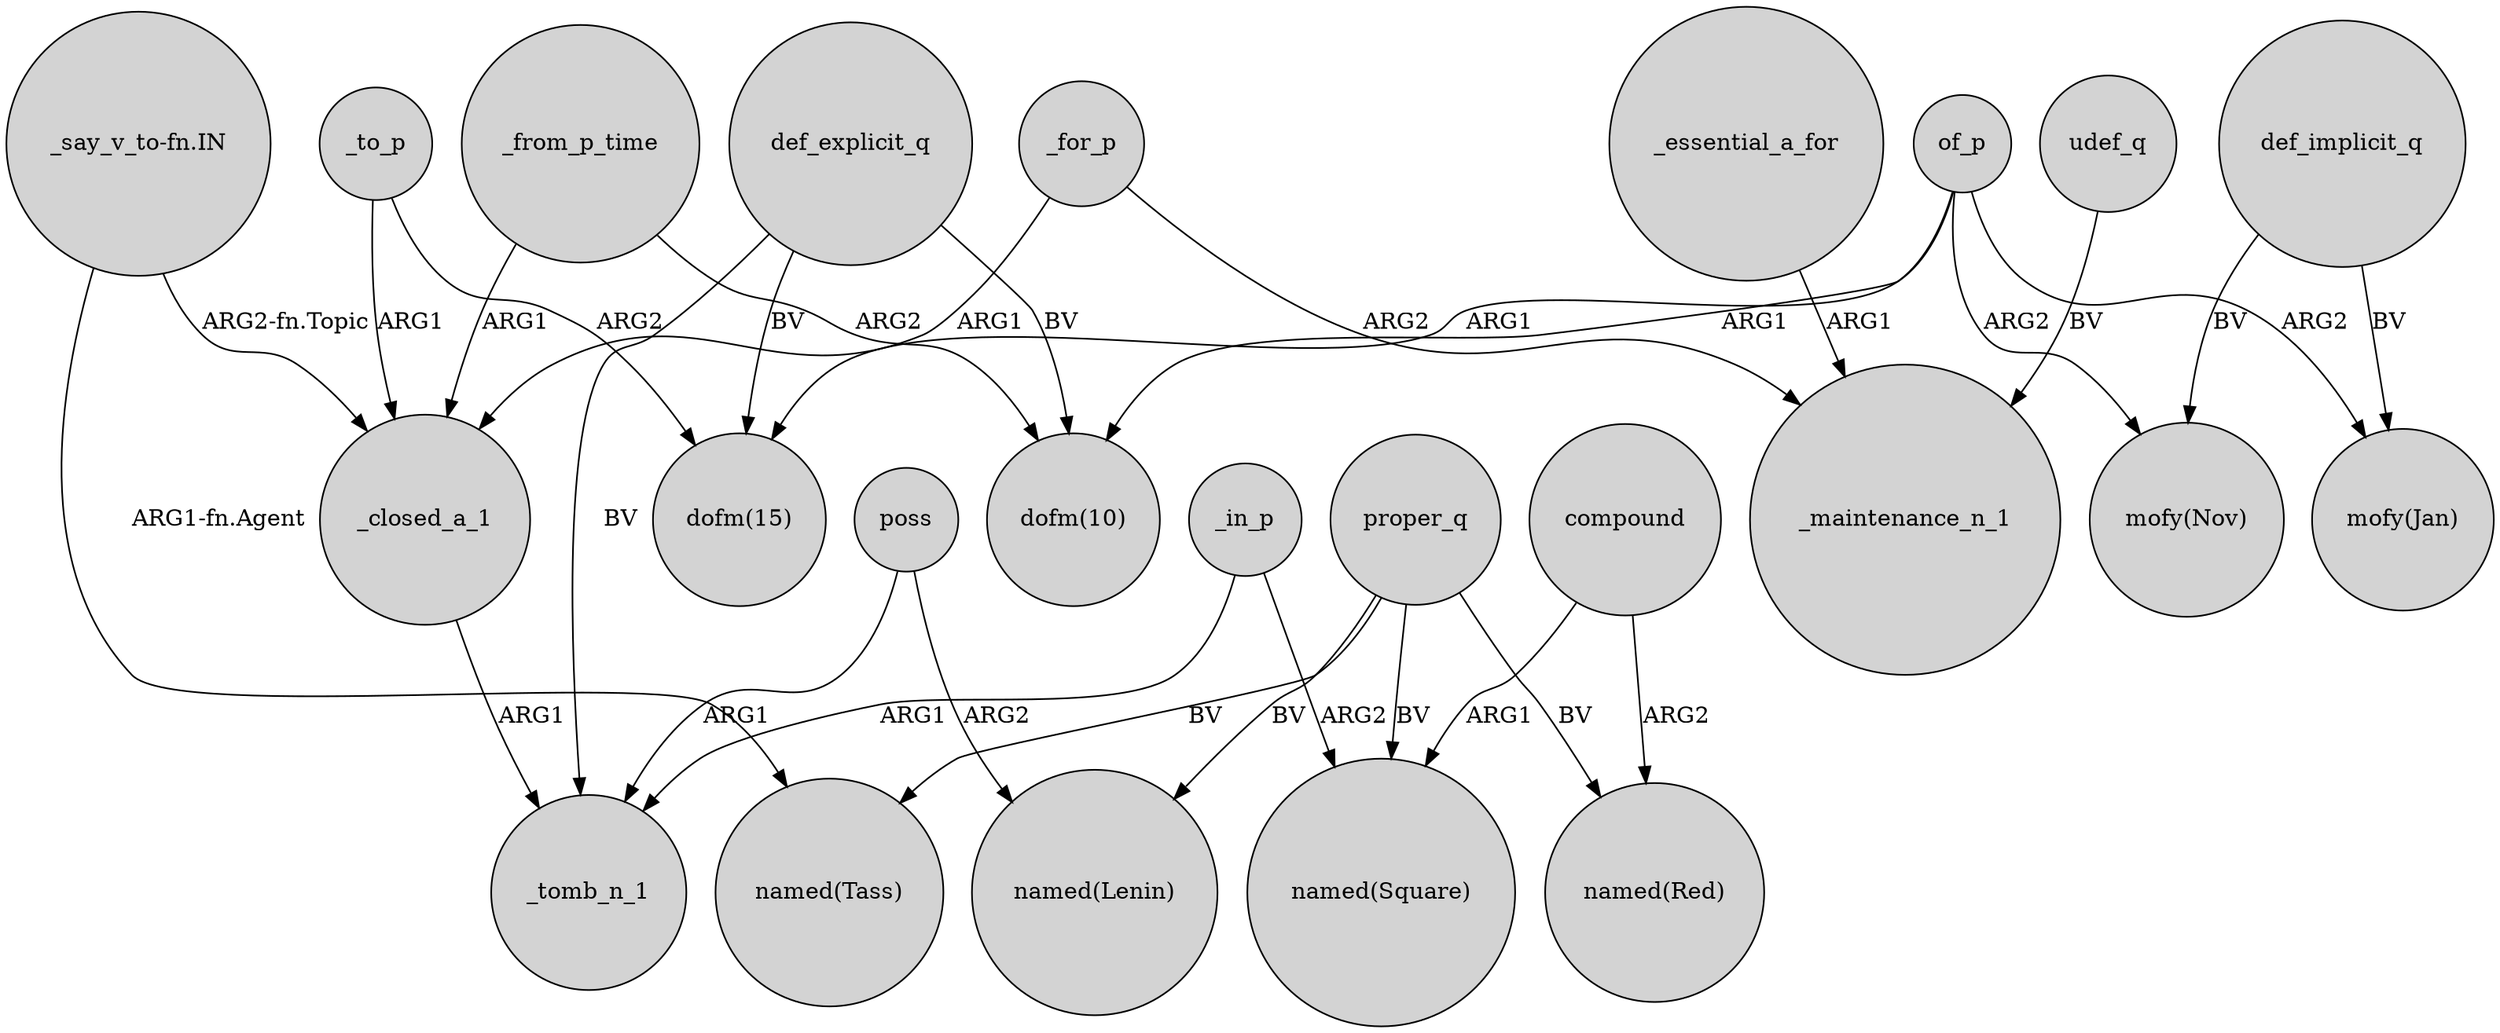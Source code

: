 digraph {
	node [shape=circle style=filled]
	def_explicit_q -> "dofm(15)" [label=BV]
	_essential_a_for -> _maintenance_n_1 [label=ARG1]
	_to_p -> _closed_a_1 [label=ARG1]
	def_explicit_q -> "dofm(10)" [label=BV]
	_for_p -> _maintenance_n_1 [label=ARG2]
	_to_p -> "dofm(15)" [label=ARG2]
	_for_p -> _closed_a_1 [label=ARG1]
	_from_p_time -> _closed_a_1 [label=ARG1]
	poss -> _tomb_n_1 [label=ARG1]
	def_implicit_q -> "mofy(Jan)" [label=BV]
	compound -> "named(Square)" [label=ARG1]
	udef_q -> _maintenance_n_1 [label=BV]
	"_say_v_to-fn.IN" -> "named(Tass)" [label="ARG1-fn.Agent"]
	proper_q -> "named(Square)" [label=BV]
	"_say_v_to-fn.IN" -> _closed_a_1 [label="ARG2-fn.Topic"]
	poss -> "named(Lenin)" [label=ARG2]
	proper_q -> "named(Lenin)" [label=BV]
	proper_q -> "named(Red)" [label=BV]
	compound -> "named(Red)" [label=ARG2]
	of_p -> "mofy(Nov)" [label=ARG2]
	def_explicit_q -> _tomb_n_1 [label=BV]
	of_p -> "dofm(10)" [label=ARG1]
	def_implicit_q -> "mofy(Nov)" [label=BV]
	proper_q -> "named(Tass)" [label=BV]
	_from_p_time -> "dofm(10)" [label=ARG2]
	of_p -> "dofm(15)" [label=ARG1]
	_in_p -> _tomb_n_1 [label=ARG1]
	_closed_a_1 -> _tomb_n_1 [label=ARG1]
	of_p -> "mofy(Jan)" [label=ARG2]
	_in_p -> "named(Square)" [label=ARG2]
}
